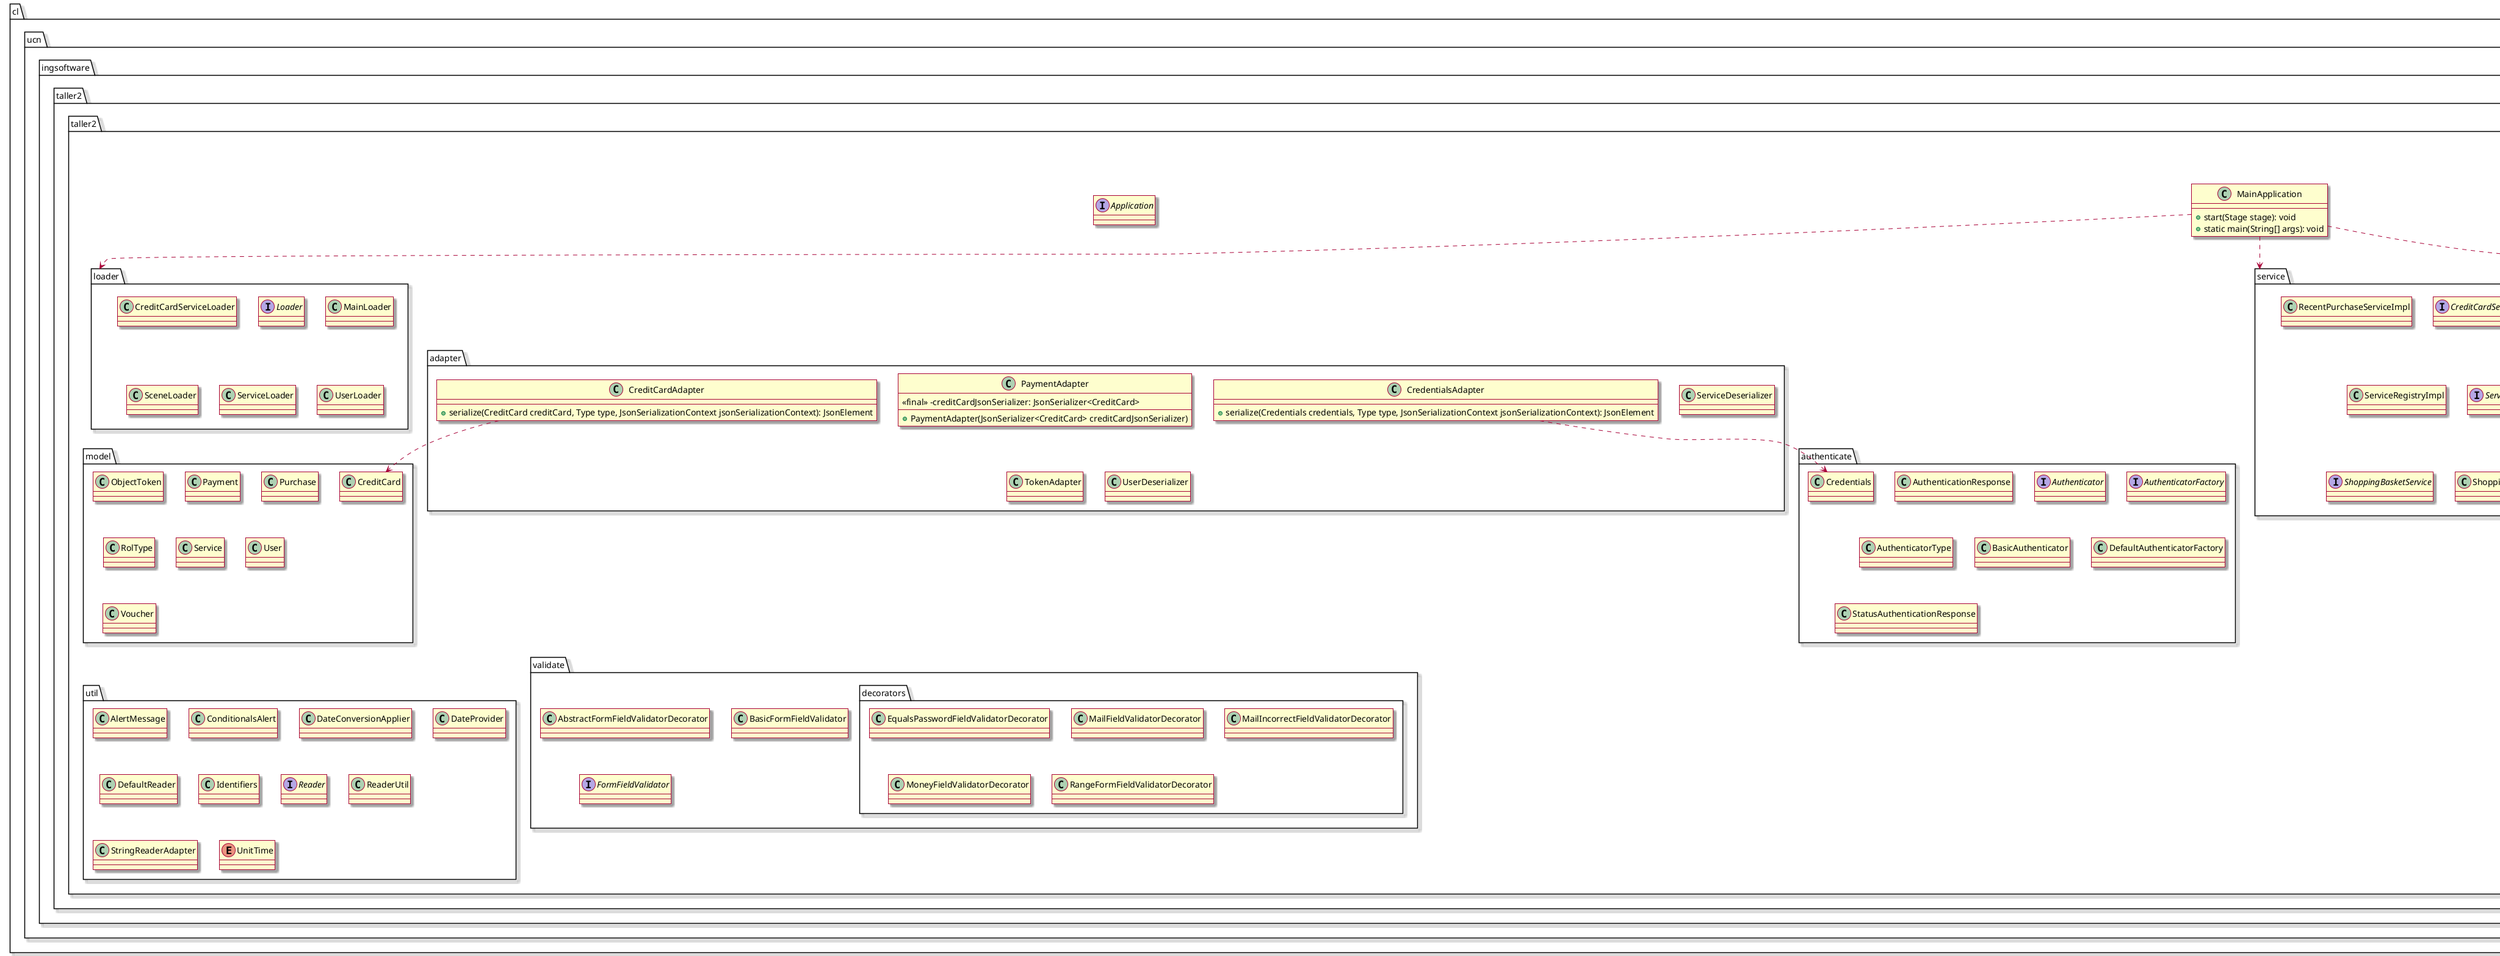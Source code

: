 @startuml
skin rose

package cl.ucn.ingsoftware.taller2.taller2 {
    class MainApplication {
      + start(Stage stage): void
      + static main(String[] args): void
    }
    MainApplication ..> cl.ucn.ingsoftware.taller2.taller2.loader
    MainApplication ..> cl.ucn.ingsoftware.taller2.taller2.service
    MainApplication ..> cl.ucn.ingsoftware.taller2.taller2.screen.ScreenHandler

    interface Application {}
}

package cl.ucn.ingsoftware.taller2.taller2.adapter {
    class CredentialsAdapter {
        +serialize(Credentials credentials, Type type, JsonSerializationContext jsonSerializationContext): JsonElement
    }
    CredentialsAdapter ..> cl.ucn.ingsoftware.taller2.taller2.authenticate.Credentials
    class CreditCardAdapter {
        +serialize(CreditCard creditCard, Type type, JsonSerializationContext jsonSerializationContext): JsonElement
    }
    CreditCardAdapter ..> cl.ucn.ingsoftware.taller2.taller2.model.CreditCard
    class PaymentAdapter {
        <<final>> -creditCardJsonSerializer: JsonSerializer<CreditCard>
        +PaymentAdapter(JsonSerializer<CreditCard> creditCardJsonSerializer)
    }
    class ServiceDeserializer {}
    class TokenAdapter{}
    class UserDeserializer{}
}

package cl.ucn.ingsoftware.taller2.taller2.authenticate {
    class AuthenticationResponse {}
    interface Authenticator {}
    interface AuthenticatorFactory {}
    class AuthenticatorType {}
    class BasicAuthenticator {}
    class Credentials {}
    class DefaultAuthenticatorFactory {}
    class StatusAuthenticationResponse {}
}

package cl.ucn.ingsoftware.taller2.taller2.buy {
    interface ServicesBuyObserver {}
    class ShoppingBasket {}
}

package cl.ucn.ingsoftware.taller2.taller2.buy.observers {
    class AccumulatePointServiceBuyObserver {}
    class CreatePurchaseBuyObserver {}
}

package cl.ucn.ingsoftware.taller2.taller2.confirmation {
    interface ActionConfirmationExecutor {}
    class AlertConfirmation {}
}

package cl.ucn.ingsoftware.taller2.taller2.controllers {
    class AuthenticationController {}
    class BuyGiftCardController {}
    class CreditCardController {}
    class HandleServicesController {}
    class HelloController {}
    class PayPointsController {}
    class RegisterSessionController {}
    class VoucherController {}
}

package cl.ucn.ingsoftware.taller2.taller2.http {
    class HttpWrapperBuilder {}
}

package cl.ucn.ingsoftware.taller2.taller2.loader {
    class CreditCardServiceLoader {}
    interface Loader {}
    class MainLoader {}
    class SceneLoader {}
    class ServiceLoader {}
    class UserLoader {}
}

package cl.ucn.ingsoftware.taller2.taller2.model {
    class CreditCard {}
    class ObjectToken {}
    class Payment {}
    class Purchase {}
    class RolType {}
    class Service {}
    class User {}
    class Voucher {}
}

package cl.ucn.ingsoftware.taller2.taller2.register {
    class BasicRegisterService {}
    interface RegisterService {}
    class StatusRegister {}
}

package cl.ucn.ingsoftware.taller2.taller2.screen {
    class ScreenHandler {}
    class ScreenModel {}
}

package cl.ucn.ingsoftware.taller2.taller2.service {
    interface CreditCardService {}
    class HttpCreditCardService {}
    interface RecentPurchaseService {}
    class RecentPurchaseServiceImpl {}
    class ServiceRegistryImpl {}
    interface ServicesRegistry {}
    interface SessionService {}
    class SessionServiceImpl {}
    interface ShoppingBasketService {}
    class ShoppingBasketServiceImpl {}
    interface UserService {}
    class UserServiceImpl {}
}

package cl.ucn.ingsoftware.taller2.taller2.shutdown {
    class MainShutdown {}
    class ServiceShutdown {}
    interface Shutdown {}
    class UserShutdown {}
}

package cl.ucn.ingsoftware.taller2.taller2.util {
    class AlertMessage {}
    class ConditionalsAlert {}
    class DateConversionApplier {}
    class DateProvider {}
    class DefaultReader {}
    class Identifiers {}
    interface Reader {}
    class ReaderUtil {}
    class StringReaderAdapter{}
    enum UnitTime {}
}

package cl.ucn.ingsoftware.taller2.taller2.validate {
    class AbstractFormFieldValidatorDecorator
    class BasicFormFieldValidator
    interface FormFieldValidator
}

package cl.ucn.ingsoftware.taller2.taller2.validate.decorators {
    class EqualsPasswordFieldValidatorDecorator {}
    class MailFieldValidatorDecorator {}
    class MailIncorrectFieldValidatorDecorator {}
    class MoneyFieldValidatorDecorator {}
    class RangeFormFieldValidatorDecorator {}
}
@enduml